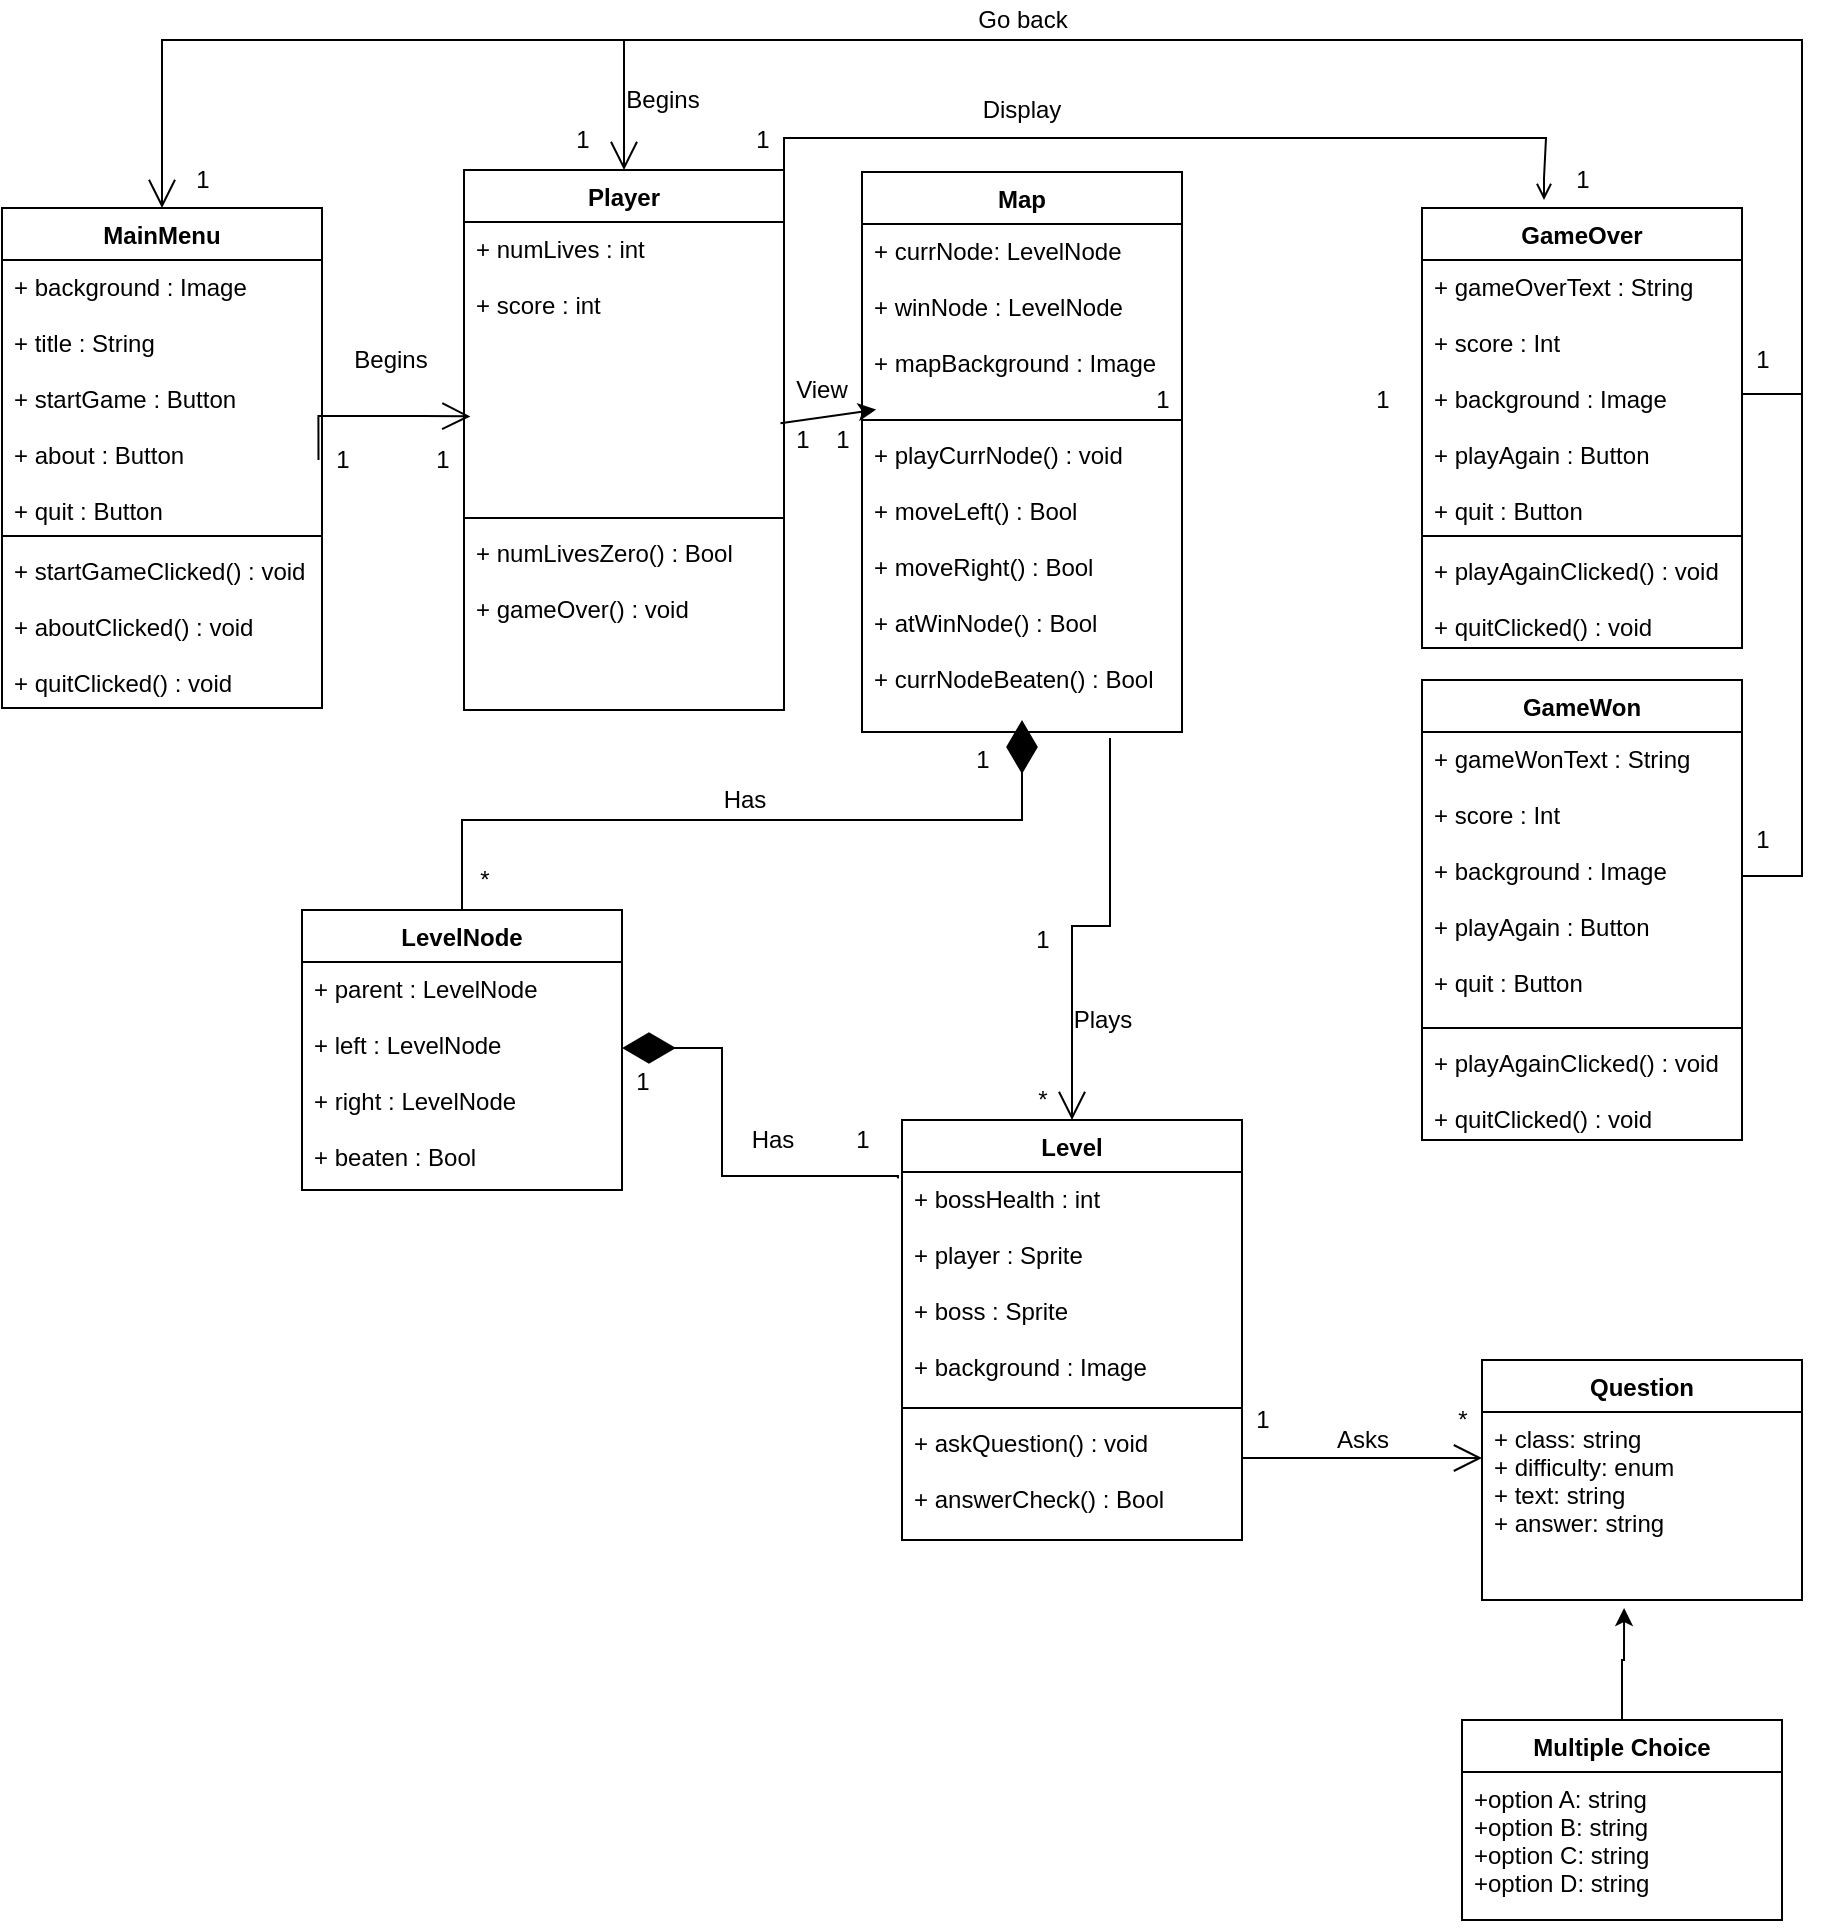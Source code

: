 <mxfile version="15.4.0" type="device"><diagram id="CTf4adhjpPuoboUsHm90" name="Page-1"><mxGraphModel dx="1956" dy="815" grid="1" gridSize="10" guides="1" tooltips="1" connect="1" arrows="1" fold="1" page="1" pageScale="1" pageWidth="850" pageHeight="1100" math="0" shadow="0"><root><mxCell id="0"/><mxCell id="1" parent="0"/><mxCell id="RTF9SDap1XpS2orfJcir-6" value="MainMenu" style="swimlane;fontStyle=1;align=center;verticalAlign=top;childLayout=stackLayout;horizontal=1;startSize=26;horizontalStack=0;resizeParent=1;resizeParentMax=0;resizeLast=0;collapsible=1;marginBottom=0;" parent="1" vertex="1"><mxGeometry x="-70" y="104" width="160" height="250" as="geometry"/></mxCell><mxCell id="RTF9SDap1XpS2orfJcir-7" value="+ background : Image&#10;&#10;+ title : String&#10;&#10;+ startGame : Button&#10;&#10;+ about : Button&#10;&#10;+ quit : Button&#10;&#10;" style="text;strokeColor=none;fillColor=none;align=left;verticalAlign=top;spacingLeft=4;spacingRight=4;overflow=hidden;rotatable=0;points=[[0,0.5],[1,0.5]];portConstraint=eastwest;" parent="RTF9SDap1XpS2orfJcir-6" vertex="1"><mxGeometry y="26" width="160" height="134" as="geometry"/></mxCell><mxCell id="RTF9SDap1XpS2orfJcir-8" value="" style="line;strokeWidth=1;fillColor=none;align=left;verticalAlign=middle;spacingTop=-1;spacingLeft=3;spacingRight=3;rotatable=0;labelPosition=right;points=[];portConstraint=eastwest;" parent="RTF9SDap1XpS2orfJcir-6" vertex="1"><mxGeometry y="160" width="160" height="8" as="geometry"/></mxCell><mxCell id="RTF9SDap1XpS2orfJcir-9" value="+ startGameClicked() : void&#10;&#10;+ aboutClicked() : void&#10;&#10;+ quitClicked() : void" style="text;strokeColor=none;fillColor=none;align=left;verticalAlign=top;spacingLeft=4;spacingRight=4;overflow=hidden;rotatable=0;points=[[0,0.5],[1,0.5]];portConstraint=eastwest;" parent="RTF9SDap1XpS2orfJcir-6" vertex="1"><mxGeometry y="168" width="160" height="82" as="geometry"/></mxCell><mxCell id="RTF9SDap1XpS2orfJcir-10" value="Map" style="swimlane;fontStyle=1;align=center;verticalAlign=top;childLayout=stackLayout;horizontal=1;startSize=26;horizontalStack=0;resizeParent=1;resizeParentMax=0;resizeLast=0;collapsible=1;marginBottom=0;" parent="1" vertex="1"><mxGeometry x="360" y="86" width="160" height="280" as="geometry"/></mxCell><mxCell id="RTF9SDap1XpS2orfJcir-11" value="+ currNode: LevelNode&#10;&#10;+ winNode : LevelNode&#10;&#10;+ mapBackground : Image&#10;&#10;" style="text;strokeColor=none;fillColor=none;align=left;verticalAlign=top;spacingLeft=4;spacingRight=4;overflow=hidden;rotatable=0;points=[[0,0.5],[1,0.5]];portConstraint=eastwest;" parent="RTF9SDap1XpS2orfJcir-10" vertex="1"><mxGeometry y="26" width="160" height="94" as="geometry"/></mxCell><mxCell id="RTF9SDap1XpS2orfJcir-12" value="" style="line;strokeWidth=1;fillColor=none;align=left;verticalAlign=middle;spacingTop=-1;spacingLeft=3;spacingRight=3;rotatable=0;labelPosition=right;points=[];portConstraint=eastwest;" parent="RTF9SDap1XpS2orfJcir-10" vertex="1"><mxGeometry y="120" width="160" height="8" as="geometry"/></mxCell><mxCell id="RTF9SDap1XpS2orfJcir-13" value="+ playCurrNode() : void&#10;&#10;+ moveLeft() : Bool&#10;&#10;+ moveRight() : Bool&#10;&#10;+ atWinNode() : Bool&#10;&#10;+ currNodeBeaten() : Bool&#10;&#10;&#10;" style="text;strokeColor=none;fillColor=none;align=left;verticalAlign=top;spacingLeft=4;spacingRight=4;overflow=hidden;rotatable=0;points=[[0,0.5],[1,0.5]];portConstraint=eastwest;" parent="RTF9SDap1XpS2orfJcir-10" vertex="1"><mxGeometry y="128" width="160" height="152" as="geometry"/></mxCell><mxCell id="RTF9SDap1XpS2orfJcir-18" value="" style="endArrow=open;endFill=1;endSize=12;html=1;rounded=0;edgeStyle=orthogonalEdgeStyle;entryX=0.02;entryY=0.675;entryDx=0;entryDy=0;entryPerimeter=0;exitX=0.989;exitY=0.746;exitDx=0;exitDy=0;exitPerimeter=0;" parent="1" source="RTF9SDap1XpS2orfJcir-7" target="eXZzbXuEvodI0a5wHjjQ-4" edge="1"><mxGeometry width="160" relative="1" as="geometry"><mxPoint x="110" y="199" as="sourcePoint"/><mxPoint x="200" y="199" as="targetPoint"/><Array as="points"><mxPoint x="140" y="208"/><mxPoint x="140" y="209"/></Array></mxGeometry></mxCell><mxCell id="RTF9SDap1XpS2orfJcir-19" value="Begins" style="text;html=1;align=center;verticalAlign=middle;resizable=0;points=[];autosize=1;strokeColor=none;fillColor=none;" parent="1" vertex="1"><mxGeometry x="99" y="170" width="50" height="20" as="geometry"/></mxCell><mxCell id="RTF9SDap1XpS2orfJcir-22" value="GameOver" style="swimlane;fontStyle=1;align=center;verticalAlign=top;childLayout=stackLayout;horizontal=1;startSize=26;horizontalStack=0;resizeParent=1;resizeParentMax=0;resizeLast=0;collapsible=1;marginBottom=0;" parent="1" vertex="1"><mxGeometry x="640" y="104" width="160" height="220" as="geometry"/></mxCell><mxCell id="RTF9SDap1XpS2orfJcir-23" value="+ gameOverText : String&#10;&#10;+ score : Int&#10;&#10;+ background : Image&#10;&#10;+ playAgain : Button&#10;&#10;+ quit : Button" style="text;strokeColor=none;fillColor=none;align=left;verticalAlign=top;spacingLeft=4;spacingRight=4;overflow=hidden;rotatable=0;points=[[0,0.5],[1,0.5]];portConstraint=eastwest;" parent="RTF9SDap1XpS2orfJcir-22" vertex="1"><mxGeometry y="26" width="160" height="134" as="geometry"/></mxCell><mxCell id="RTF9SDap1XpS2orfJcir-24" value="" style="line;strokeWidth=1;fillColor=none;align=left;verticalAlign=middle;spacingTop=-1;spacingLeft=3;spacingRight=3;rotatable=0;labelPosition=right;points=[];portConstraint=eastwest;" parent="RTF9SDap1XpS2orfJcir-22" vertex="1"><mxGeometry y="160" width="160" height="8" as="geometry"/></mxCell><mxCell id="RTF9SDap1XpS2orfJcir-25" value="+ playAgainClicked() : void&#10;&#10;+ quitClicked() : void" style="text;strokeColor=none;fillColor=none;align=left;verticalAlign=top;spacingLeft=4;spacingRight=4;overflow=hidden;rotatable=0;points=[[0,0.5],[1,0.5]];portConstraint=eastwest;" parent="RTF9SDap1XpS2orfJcir-22" vertex="1"><mxGeometry y="168" width="160" height="52" as="geometry"/></mxCell><mxCell id="RTF9SDap1XpS2orfJcir-26" value="GameWon" style="swimlane;fontStyle=1;align=center;verticalAlign=top;childLayout=stackLayout;horizontal=1;startSize=26;horizontalStack=0;resizeParent=1;resizeParentMax=0;resizeLast=0;collapsible=1;marginBottom=0;" parent="1" vertex="1"><mxGeometry x="640" y="340" width="160" height="230" as="geometry"/></mxCell><mxCell id="RTF9SDap1XpS2orfJcir-27" value="+ gameWonText : String&#10;&#10;+ score : Int&#10;&#10;+ background : Image&#10;&#10;+ playAgain : Button&#10;&#10;+ quit : Button" style="text;strokeColor=none;fillColor=none;align=left;verticalAlign=top;spacingLeft=4;spacingRight=4;overflow=hidden;rotatable=0;points=[[0,0.5],[1,0.5]];portConstraint=eastwest;" parent="RTF9SDap1XpS2orfJcir-26" vertex="1"><mxGeometry y="26" width="160" height="144" as="geometry"/></mxCell><mxCell id="RTF9SDap1XpS2orfJcir-28" value="" style="line;strokeWidth=1;fillColor=none;align=left;verticalAlign=middle;spacingTop=-1;spacingLeft=3;spacingRight=3;rotatable=0;labelPosition=right;points=[];portConstraint=eastwest;" parent="RTF9SDap1XpS2orfJcir-26" vertex="1"><mxGeometry y="170" width="160" height="8" as="geometry"/></mxCell><mxCell id="RTF9SDap1XpS2orfJcir-29" value="+ playAgainClicked() : void&#10;&#10;+ quitClicked() : void" style="text;strokeColor=none;fillColor=none;align=left;verticalAlign=top;spacingLeft=4;spacingRight=4;overflow=hidden;rotatable=0;points=[[0,0.5],[1,0.5]];portConstraint=eastwest;" parent="RTF9SDap1XpS2orfJcir-26" vertex="1"><mxGeometry y="178" width="160" height="52" as="geometry"/></mxCell><mxCell id="RTF9SDap1XpS2orfJcir-42" value="1" style="text;html=1;align=center;verticalAlign=middle;resizable=0;points=[];autosize=1;strokeColor=none;fillColor=none;" parent="1" vertex="1"><mxGeometry x="500" y="189.5" width="20" height="20" as="geometry"/></mxCell><mxCell id="RTF9SDap1XpS2orfJcir-43" value="1" style="text;html=1;align=center;verticalAlign=middle;resizable=0;points=[];autosize=1;strokeColor=none;fillColor=none;" parent="1" vertex="1"><mxGeometry x="610" y="189.5" width="20" height="20" as="geometry"/></mxCell><mxCell id="RTF9SDap1XpS2orfJcir-48" value="" style="endArrow=open;endFill=1;endSize=12;html=1;rounded=0;edgeStyle=orthogonalEdgeStyle;exitX=1;exitY=0.5;exitDx=0;exitDy=0;entryX=0.5;entryY=0;entryDx=0;entryDy=0;" parent="1" source="RTF9SDap1XpS2orfJcir-27" target="RTF9SDap1XpS2orfJcir-6" edge="1"><mxGeometry width="160" relative="1" as="geometry"><mxPoint x="590" y="710" as="sourcePoint"/><mxPoint x="550" y="20" as="targetPoint"/><Array as="points"><mxPoint x="830" y="438"/><mxPoint x="830" y="20"/><mxPoint x="10" y="20"/></Array></mxGeometry></mxCell><mxCell id="RTF9SDap1XpS2orfJcir-49" value="" style="endArrow=none;endFill=0;endSize=12;html=1;rounded=0;edgeStyle=orthogonalEdgeStyle;exitX=1;exitY=0.5;exitDx=0;exitDy=0;" parent="1" source="RTF9SDap1XpS2orfJcir-23" edge="1"><mxGeometry width="160" relative="1" as="geometry"><mxPoint x="440" y="450" as="sourcePoint"/><mxPoint x="830" y="197" as="targetPoint"/></mxGeometry></mxCell><mxCell id="RTF9SDap1XpS2orfJcir-50" value="1" style="text;html=1;align=center;verticalAlign=middle;resizable=0;points=[];autosize=1;strokeColor=none;fillColor=none;" parent="1" vertex="1"><mxGeometry x="800" y="410" width="20" height="20" as="geometry"/></mxCell><mxCell id="RTF9SDap1XpS2orfJcir-51" value="1" style="text;html=1;align=center;verticalAlign=middle;resizable=0;points=[];autosize=1;strokeColor=none;fillColor=none;" parent="1" vertex="1"><mxGeometry x="800" y="170" width="20" height="20" as="geometry"/></mxCell><mxCell id="RTF9SDap1XpS2orfJcir-52" value="1" style="text;html=1;align=center;verticalAlign=middle;resizable=0;points=[];autosize=1;strokeColor=none;fillColor=none;" parent="1" vertex="1"><mxGeometry x="20" y="80" width="20" height="20" as="geometry"/></mxCell><mxCell id="RTF9SDap1XpS2orfJcir-53" value="Go back" style="text;html=1;align=center;verticalAlign=middle;resizable=0;points=[];autosize=1;strokeColor=none;fillColor=none;" parent="1" vertex="1"><mxGeometry x="410" width="60" height="20" as="geometry"/></mxCell><mxCell id="RTF9SDap1XpS2orfJcir-54" value="Question" style="swimlane;fontStyle=1;align=center;verticalAlign=top;childLayout=stackLayout;horizontal=1;startSize=26;horizontalStack=0;resizeParent=1;resizeParentMax=0;resizeLast=0;collapsible=1;marginBottom=0;" parent="1" vertex="1"><mxGeometry x="670" y="680" width="160" height="120" as="geometry"/></mxCell><mxCell id="RTF9SDap1XpS2orfJcir-55" value="+ class: string&#10;+ difficulty: enum&#10;+ text: string&#10;+ answer: string&#10;" style="text;strokeColor=none;fillColor=none;align=left;verticalAlign=top;spacingLeft=4;spacingRight=4;overflow=hidden;rotatable=0;points=[[0,0.5],[1,0.5]];portConstraint=eastwest;" parent="RTF9SDap1XpS2orfJcir-54" vertex="1"><mxGeometry y="26" width="160" height="94" as="geometry"/></mxCell><mxCell id="RTF9SDap1XpS2orfJcir-60" value="1" style="text;html=1;align=center;verticalAlign=middle;resizable=0;points=[];autosize=1;strokeColor=none;fillColor=none;" parent="1" vertex="1"><mxGeometry x="410" y="370" width="20" height="20" as="geometry"/></mxCell><mxCell id="RTF9SDap1XpS2orfJcir-61" value="Has" style="text;html=1;align=center;verticalAlign=middle;resizable=0;points=[];autosize=1;strokeColor=none;fillColor=none;" parent="1" vertex="1"><mxGeometry x="281" y="390" width="40" height="20" as="geometry"/></mxCell><mxCell id="RTF9SDap1XpS2orfJcir-62" value="Level" style="swimlane;fontStyle=1;align=center;verticalAlign=top;childLayout=stackLayout;horizontal=1;startSize=26;horizontalStack=0;resizeParent=1;resizeParentMax=0;resizeLast=0;collapsible=1;marginBottom=0;" parent="1" vertex="1"><mxGeometry x="380" y="560" width="170" height="210" as="geometry"/></mxCell><mxCell id="RTF9SDap1XpS2orfJcir-63" value="+ bossHealth : int&#10;&#10;+ player : Sprite&#10;&#10;+ boss : Sprite&#10;&#10;+ background : Image&#10;&#10;&#10;" style="text;strokeColor=none;fillColor=none;align=left;verticalAlign=top;spacingLeft=4;spacingRight=4;overflow=hidden;rotatable=0;points=[[0,0.5],[1,0.5]];portConstraint=eastwest;" parent="RTF9SDap1XpS2orfJcir-62" vertex="1"><mxGeometry y="26" width="170" height="114" as="geometry"/></mxCell><mxCell id="RTF9SDap1XpS2orfJcir-64" value="" style="line;strokeWidth=1;fillColor=none;align=left;verticalAlign=middle;spacingTop=-1;spacingLeft=3;spacingRight=3;rotatable=0;labelPosition=right;points=[];portConstraint=eastwest;" parent="RTF9SDap1XpS2orfJcir-62" vertex="1"><mxGeometry y="140" width="170" height="8" as="geometry"/></mxCell><mxCell id="RTF9SDap1XpS2orfJcir-65" value="+ askQuestion() : void&#10;&#10;+ answerCheck() : Bool" style="text;strokeColor=none;fillColor=none;align=left;verticalAlign=top;spacingLeft=4;spacingRight=4;overflow=hidden;rotatable=0;points=[[0,0.5],[1,0.5]];portConstraint=eastwest;" parent="RTF9SDap1XpS2orfJcir-62" vertex="1"><mxGeometry y="148" width="170" height="62" as="geometry"/></mxCell><mxCell id="RTF9SDap1XpS2orfJcir-67" value="Has" style="text;html=1;align=center;verticalAlign=middle;resizable=0;points=[];autosize=1;strokeColor=none;fillColor=none;" parent="1" vertex="1"><mxGeometry x="295" y="560" width="40" height="20" as="geometry"/></mxCell><mxCell id="RTF9SDap1XpS2orfJcir-69" value="1" style="text;html=1;align=center;verticalAlign=middle;resizable=0;points=[];autosize=1;strokeColor=none;fillColor=none;" parent="1" vertex="1"><mxGeometry x="350" y="560" width="20" height="20" as="geometry"/></mxCell><mxCell id="RTF9SDap1XpS2orfJcir-70" value="1" style="text;html=1;align=center;verticalAlign=middle;resizable=0;points=[];autosize=1;strokeColor=none;fillColor=none;" parent="1" vertex="1"><mxGeometry x="240" y="531" width="20" height="20" as="geometry"/></mxCell><mxCell id="RTF9SDap1XpS2orfJcir-71" value="" style="endArrow=open;endFill=1;endSize=12;html=1;rounded=0;edgeStyle=orthogonalEdgeStyle;entryX=0.5;entryY=0;entryDx=0;entryDy=0;exitX=0.775;exitY=1.02;exitDx=0;exitDy=0;exitPerimeter=0;" parent="1" source="RTF9SDap1XpS2orfJcir-13" target="RTF9SDap1XpS2orfJcir-62" edge="1"><mxGeometry width="160" relative="1" as="geometry"><mxPoint x="440" y="520" as="sourcePoint"/><mxPoint x="600" y="520" as="targetPoint"/><Array as="points"><mxPoint x="465" y="463"/></Array></mxGeometry></mxCell><mxCell id="RTF9SDap1XpS2orfJcir-72" value="1" style="text;html=1;align=center;verticalAlign=middle;resizable=0;points=[];autosize=1;strokeColor=none;fillColor=none;" parent="1" vertex="1"><mxGeometry x="440" y="460" width="20" height="20" as="geometry"/></mxCell><mxCell id="RTF9SDap1XpS2orfJcir-73" value="*" style="text;html=1;align=center;verticalAlign=middle;resizable=0;points=[];autosize=1;strokeColor=none;fillColor=none;" parent="1" vertex="1"><mxGeometry x="440" y="540" width="20" height="20" as="geometry"/></mxCell><mxCell id="RTF9SDap1XpS2orfJcir-74" value="Plays" style="text;html=1;align=center;verticalAlign=middle;resizable=0;points=[];autosize=1;strokeColor=none;fillColor=none;" parent="1" vertex="1"><mxGeometry x="460" y="500" width="40" height="20" as="geometry"/></mxCell><mxCell id="H4gxFG0MRx5tZmMCdNa--2" value="LevelNode" style="swimlane;fontStyle=1;align=center;verticalAlign=top;childLayout=stackLayout;horizontal=1;startSize=26;horizontalStack=0;resizeParent=1;resizeParentMax=0;resizeLast=0;collapsible=1;marginBottom=0;" parent="1" vertex="1"><mxGeometry x="80" y="455" width="160" height="140" as="geometry"/></mxCell><mxCell id="H4gxFG0MRx5tZmMCdNa--3" value="+ parent : LevelNode&#10;&#10;+ left : LevelNode&#10;&#10;+ right : LevelNode&#10;&#10;+ beaten : Bool&#10;&#10;&#10;" style="text;strokeColor=none;fillColor=none;align=left;verticalAlign=top;spacingLeft=4;spacingRight=4;overflow=hidden;rotatable=0;points=[[0,0.5],[1,0.5]];portConstraint=eastwest;" parent="H4gxFG0MRx5tZmMCdNa--2" vertex="1"><mxGeometry y="26" width="160" height="114" as="geometry"/></mxCell><mxCell id="H4gxFG0MRx5tZmMCdNa--7" value="" style="edgeStyle=orthogonalEdgeStyle;rounded=0;orthogonalLoop=1;jettySize=auto;html=1;entryX=0.444;entryY=1.043;entryDx=0;entryDy=0;entryPerimeter=0;" parent="1" source="H4gxFG0MRx5tZmMCdNa--5" target="RTF9SDap1XpS2orfJcir-55" edge="1"><mxGeometry relative="1" as="geometry"><Array as="points"><mxPoint x="740" y="830"/><mxPoint x="741" y="830"/></Array></mxGeometry></mxCell><mxCell id="H4gxFG0MRx5tZmMCdNa--5" value="Multiple Choice" style="swimlane;fontStyle=1;align=center;verticalAlign=top;childLayout=stackLayout;horizontal=1;startSize=26;horizontalStack=0;resizeParent=1;resizeParentMax=0;resizeLast=0;collapsible=1;marginBottom=0;" parent="1" vertex="1"><mxGeometry x="660" y="860" width="160" height="100" as="geometry"/></mxCell><mxCell id="H4gxFG0MRx5tZmMCdNa--6" value="+option A: string&#10;+option B: string&#10;+option C: string&#10;+option D: string" style="text;strokeColor=none;fillColor=none;align=left;verticalAlign=top;spacingLeft=4;spacingRight=4;overflow=hidden;rotatable=0;points=[[0,0.5],[1,0.5]];portConstraint=eastwest;" parent="H4gxFG0MRx5tZmMCdNa--5" vertex="1"><mxGeometry y="26" width="160" height="74" as="geometry"/></mxCell><mxCell id="MSfheusbUpJDaQNhFxOb-1" value="" style="endArrow=diamondThin;endFill=1;endSize=24;html=1;rounded=0;edgeStyle=orthogonalEdgeStyle;exitX=-0.012;exitY=0.028;exitDx=0;exitDy=0;exitPerimeter=0;" parent="1" source="RTF9SDap1XpS2orfJcir-63" edge="1"><mxGeometry width="160" relative="1" as="geometry"><mxPoint x="180" y="710" as="sourcePoint"/><mxPoint x="240" y="524" as="targetPoint"/><Array as="points"><mxPoint x="378" y="588"/><mxPoint x="290" y="588"/><mxPoint x="290" y="524"/></Array></mxGeometry></mxCell><mxCell id="MSfheusbUpJDaQNhFxOb-2" value="" style="endArrow=diamondThin;endFill=1;endSize=24;html=1;rounded=0;edgeStyle=orthogonalEdgeStyle;exitX=0.5;exitY=0;exitDx=0;exitDy=0;" parent="1" source="H4gxFG0MRx5tZmMCdNa--2" edge="1"><mxGeometry width="160" relative="1" as="geometry"><mxPoint x="180" y="370" as="sourcePoint"/><mxPoint x="440" y="360" as="targetPoint"/><Array as="points"><mxPoint x="160" y="410"/><mxPoint x="440" y="410"/></Array></mxGeometry></mxCell><mxCell id="eXZzbXuEvodI0a5wHjjQ-3" value="Player" style="swimlane;fontStyle=1;align=center;verticalAlign=top;childLayout=stackLayout;horizontal=1;startSize=26;horizontalStack=0;resizeParent=1;resizeParentMax=0;resizeLast=0;collapsible=1;marginBottom=0;" parent="1" vertex="1"><mxGeometry x="161" y="85" width="160" height="270" as="geometry"/></mxCell><mxCell id="eXZzbXuEvodI0a5wHjjQ-10" value="" style="endArrow=open;html=1;rounded=0;endFill=0;" parent="eXZzbXuEvodI0a5wHjjQ-3" edge="1"><mxGeometry width="50" height="50" relative="1" as="geometry"><mxPoint x="160" y="24" as="sourcePoint"/><mxPoint x="540" y="15" as="targetPoint"/><Array as="points"><mxPoint x="160" y="-16"/><mxPoint x="541" y="-16"/><mxPoint x="540" y="4"/></Array></mxGeometry></mxCell><mxCell id="eXZzbXuEvodI0a5wHjjQ-4" value="+ numLives : int&#10;&#10;+ score : int&#10;&#10;&#10;&#10;&#10;" style="text;strokeColor=none;fillColor=none;align=left;verticalAlign=top;spacingLeft=4;spacingRight=4;overflow=hidden;rotatable=0;points=[[0,0.5],[1,0.5]];portConstraint=eastwest;" parent="eXZzbXuEvodI0a5wHjjQ-3" vertex="1"><mxGeometry y="26" width="160" height="144" as="geometry"/></mxCell><mxCell id="eXZzbXuEvodI0a5wHjjQ-5" value="" style="line;strokeWidth=1;fillColor=none;align=left;verticalAlign=middle;spacingTop=-1;spacingLeft=3;spacingRight=3;rotatable=0;labelPosition=right;points=[];portConstraint=eastwest;" parent="eXZzbXuEvodI0a5wHjjQ-3" vertex="1"><mxGeometry y="170" width="160" height="8" as="geometry"/></mxCell><mxCell id="eXZzbXuEvodI0a5wHjjQ-6" value="+ numLivesZero() : Bool&#10;&#10;+ gameOver() : void&#10;&#10;&#10;" style="text;strokeColor=none;fillColor=none;align=left;verticalAlign=top;spacingLeft=4;spacingRight=4;overflow=hidden;rotatable=0;points=[[0,0.5],[1,0.5]];portConstraint=eastwest;" parent="eXZzbXuEvodI0a5wHjjQ-3" vertex="1"><mxGeometry y="178" width="160" height="92" as="geometry"/></mxCell><mxCell id="eXZzbXuEvodI0a5wHjjQ-9" value="" style="endArrow=classic;html=1;rounded=0;exitX=0.989;exitY=0.699;exitDx=0;exitDy=0;exitPerimeter=0;entryX=0.044;entryY=-0.15;entryDx=0;entryDy=0;entryPerimeter=0;" parent="1" source="eXZzbXuEvodI0a5wHjjQ-4" target="RTF9SDap1XpS2orfJcir-12" edge="1"><mxGeometry width="50" height="50" relative="1" as="geometry"><mxPoint x="370" y="210" as="sourcePoint"/><mxPoint x="380" y="190" as="targetPoint"/></mxGeometry></mxCell><mxCell id="eXZzbXuEvodI0a5wHjjQ-13" value="Display" style="text;html=1;strokeColor=none;fillColor=none;align=center;verticalAlign=middle;whiteSpace=wrap;rounded=0;" parent="1" vertex="1"><mxGeometry x="410" y="40" width="60" height="30" as="geometry"/></mxCell><mxCell id="eXZzbXuEvodI0a5wHjjQ-21" value="View" style="text;html=1;strokeColor=none;fillColor=none;align=center;verticalAlign=middle;whiteSpace=wrap;rounded=0;" parent="1" vertex="1"><mxGeometry x="310" y="179.5" width="60" height="30" as="geometry"/></mxCell><mxCell id="uymT2Fy-ZGui9P3omQbI-1" value="*" style="text;html=1;align=center;verticalAlign=middle;resizable=0;points=[];autosize=1;strokeColor=none;fillColor=none;" parent="1" vertex="1"><mxGeometry x="161" y="430" width="20" height="20" as="geometry"/></mxCell><mxCell id="uymT2Fy-ZGui9P3omQbI-2" value="" style="endArrow=open;endFill=1;endSize=12;html=1;rounded=0;edgeStyle=orthogonalEdgeStyle;" parent="1" edge="1"><mxGeometry width="160" relative="1" as="geometry"><mxPoint x="550" y="729" as="sourcePoint"/><mxPoint x="670" y="729" as="targetPoint"/><Array as="points"><mxPoint x="668" y="729"/></Array></mxGeometry></mxCell><mxCell id="uymT2Fy-ZGui9P3omQbI-3" value="Asks" style="text;html=1;align=center;verticalAlign=middle;resizable=0;points=[];autosize=1;strokeColor=none;fillColor=none;" parent="1" vertex="1"><mxGeometry x="590" y="710" width="40" height="20" as="geometry"/></mxCell><mxCell id="uymT2Fy-ZGui9P3omQbI-4" value="*" style="text;html=1;align=center;verticalAlign=middle;resizable=0;points=[];autosize=1;strokeColor=none;fillColor=none;" parent="1" vertex="1"><mxGeometry x="650" y="700" width="20" height="20" as="geometry"/></mxCell><mxCell id="uymT2Fy-ZGui9P3omQbI-5" value="1" style="text;html=1;align=center;verticalAlign=middle;resizable=0;points=[];autosize=1;strokeColor=none;fillColor=none;" parent="1" vertex="1"><mxGeometry x="550" y="700" width="20" height="20" as="geometry"/></mxCell><mxCell id="dDULnXMqHrVk85S8hm6K-1" value="1" style="text;html=1;align=center;verticalAlign=middle;resizable=0;points=[];autosize=1;strokeColor=none;fillColor=none;" vertex="1" parent="1"><mxGeometry x="320" y="210" width="20" height="20" as="geometry"/></mxCell><mxCell id="dDULnXMqHrVk85S8hm6K-2" value="1" style="text;html=1;align=center;verticalAlign=middle;resizable=0;points=[];autosize=1;strokeColor=none;fillColor=none;" vertex="1" parent="1"><mxGeometry x="340" y="210" width="20" height="20" as="geometry"/></mxCell><mxCell id="dDULnXMqHrVk85S8hm6K-3" value="1" style="text;html=1;align=center;verticalAlign=middle;resizable=0;points=[];autosize=1;strokeColor=none;fillColor=none;" vertex="1" parent="1"><mxGeometry x="90" y="220" width="20" height="20" as="geometry"/></mxCell><mxCell id="dDULnXMqHrVk85S8hm6K-4" value="1" style="text;html=1;align=center;verticalAlign=middle;resizable=0;points=[];autosize=1;strokeColor=none;fillColor=none;" vertex="1" parent="1"><mxGeometry x="140" y="220" width="20" height="20" as="geometry"/></mxCell><mxCell id="dDULnXMqHrVk85S8hm6K-5" value="1" style="text;html=1;align=center;verticalAlign=middle;resizable=0;points=[];autosize=1;strokeColor=none;fillColor=none;" vertex="1" parent="1"><mxGeometry x="300" y="60" width="20" height="20" as="geometry"/></mxCell><mxCell id="dDULnXMqHrVk85S8hm6K-6" value="1" style="text;html=1;align=center;verticalAlign=middle;resizable=0;points=[];autosize=1;strokeColor=none;fillColor=none;" vertex="1" parent="1"><mxGeometry x="710" y="80" width="20" height="20" as="geometry"/></mxCell><mxCell id="dDULnXMqHrVk85S8hm6K-7" value="" style="endArrow=open;endFill=1;endSize=12;html=1;rounded=0;edgeStyle=orthogonalEdgeStyle;entryX=0.5;entryY=0;entryDx=0;entryDy=0;" edge="1" parent="1" target="eXZzbXuEvodI0a5wHjjQ-3"><mxGeometry width="160" relative="1" as="geometry"><mxPoint x="230" y="20" as="sourcePoint"/><mxPoint x="80" y="420" as="targetPoint"/><Array as="points"><mxPoint x="241" y="20"/></Array></mxGeometry></mxCell><mxCell id="dDULnXMqHrVk85S8hm6K-8" value="1" style="text;html=1;align=center;verticalAlign=middle;resizable=0;points=[];autosize=1;strokeColor=none;fillColor=none;" vertex="1" parent="1"><mxGeometry x="210" y="60" width="20" height="20" as="geometry"/></mxCell><mxCell id="dDULnXMqHrVk85S8hm6K-9" value="Begins" style="text;html=1;align=center;verticalAlign=middle;resizable=0;points=[];autosize=1;strokeColor=none;fillColor=none;" vertex="1" parent="1"><mxGeometry x="235" y="40" width="50" height="20" as="geometry"/></mxCell></root></mxGraphModel></diagram></mxfile>